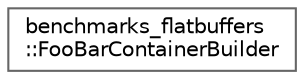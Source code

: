 digraph "Graphical Class Hierarchy"
{
 // LATEX_PDF_SIZE
  bgcolor="transparent";
  edge [fontname=Helvetica,fontsize=10,labelfontname=Helvetica,labelfontsize=10];
  node [fontname=Helvetica,fontsize=10,shape=box,height=0.2,width=0.4];
  rankdir="LR";
  Node0 [id="Node000000",label="benchmarks_flatbuffers\l::FooBarContainerBuilder",height=0.2,width=0.4,color="grey40", fillcolor="white", style="filled",URL="$structbenchmarks__flatbuffers_1_1FooBarContainerBuilder.html",tooltip=" "];
}
